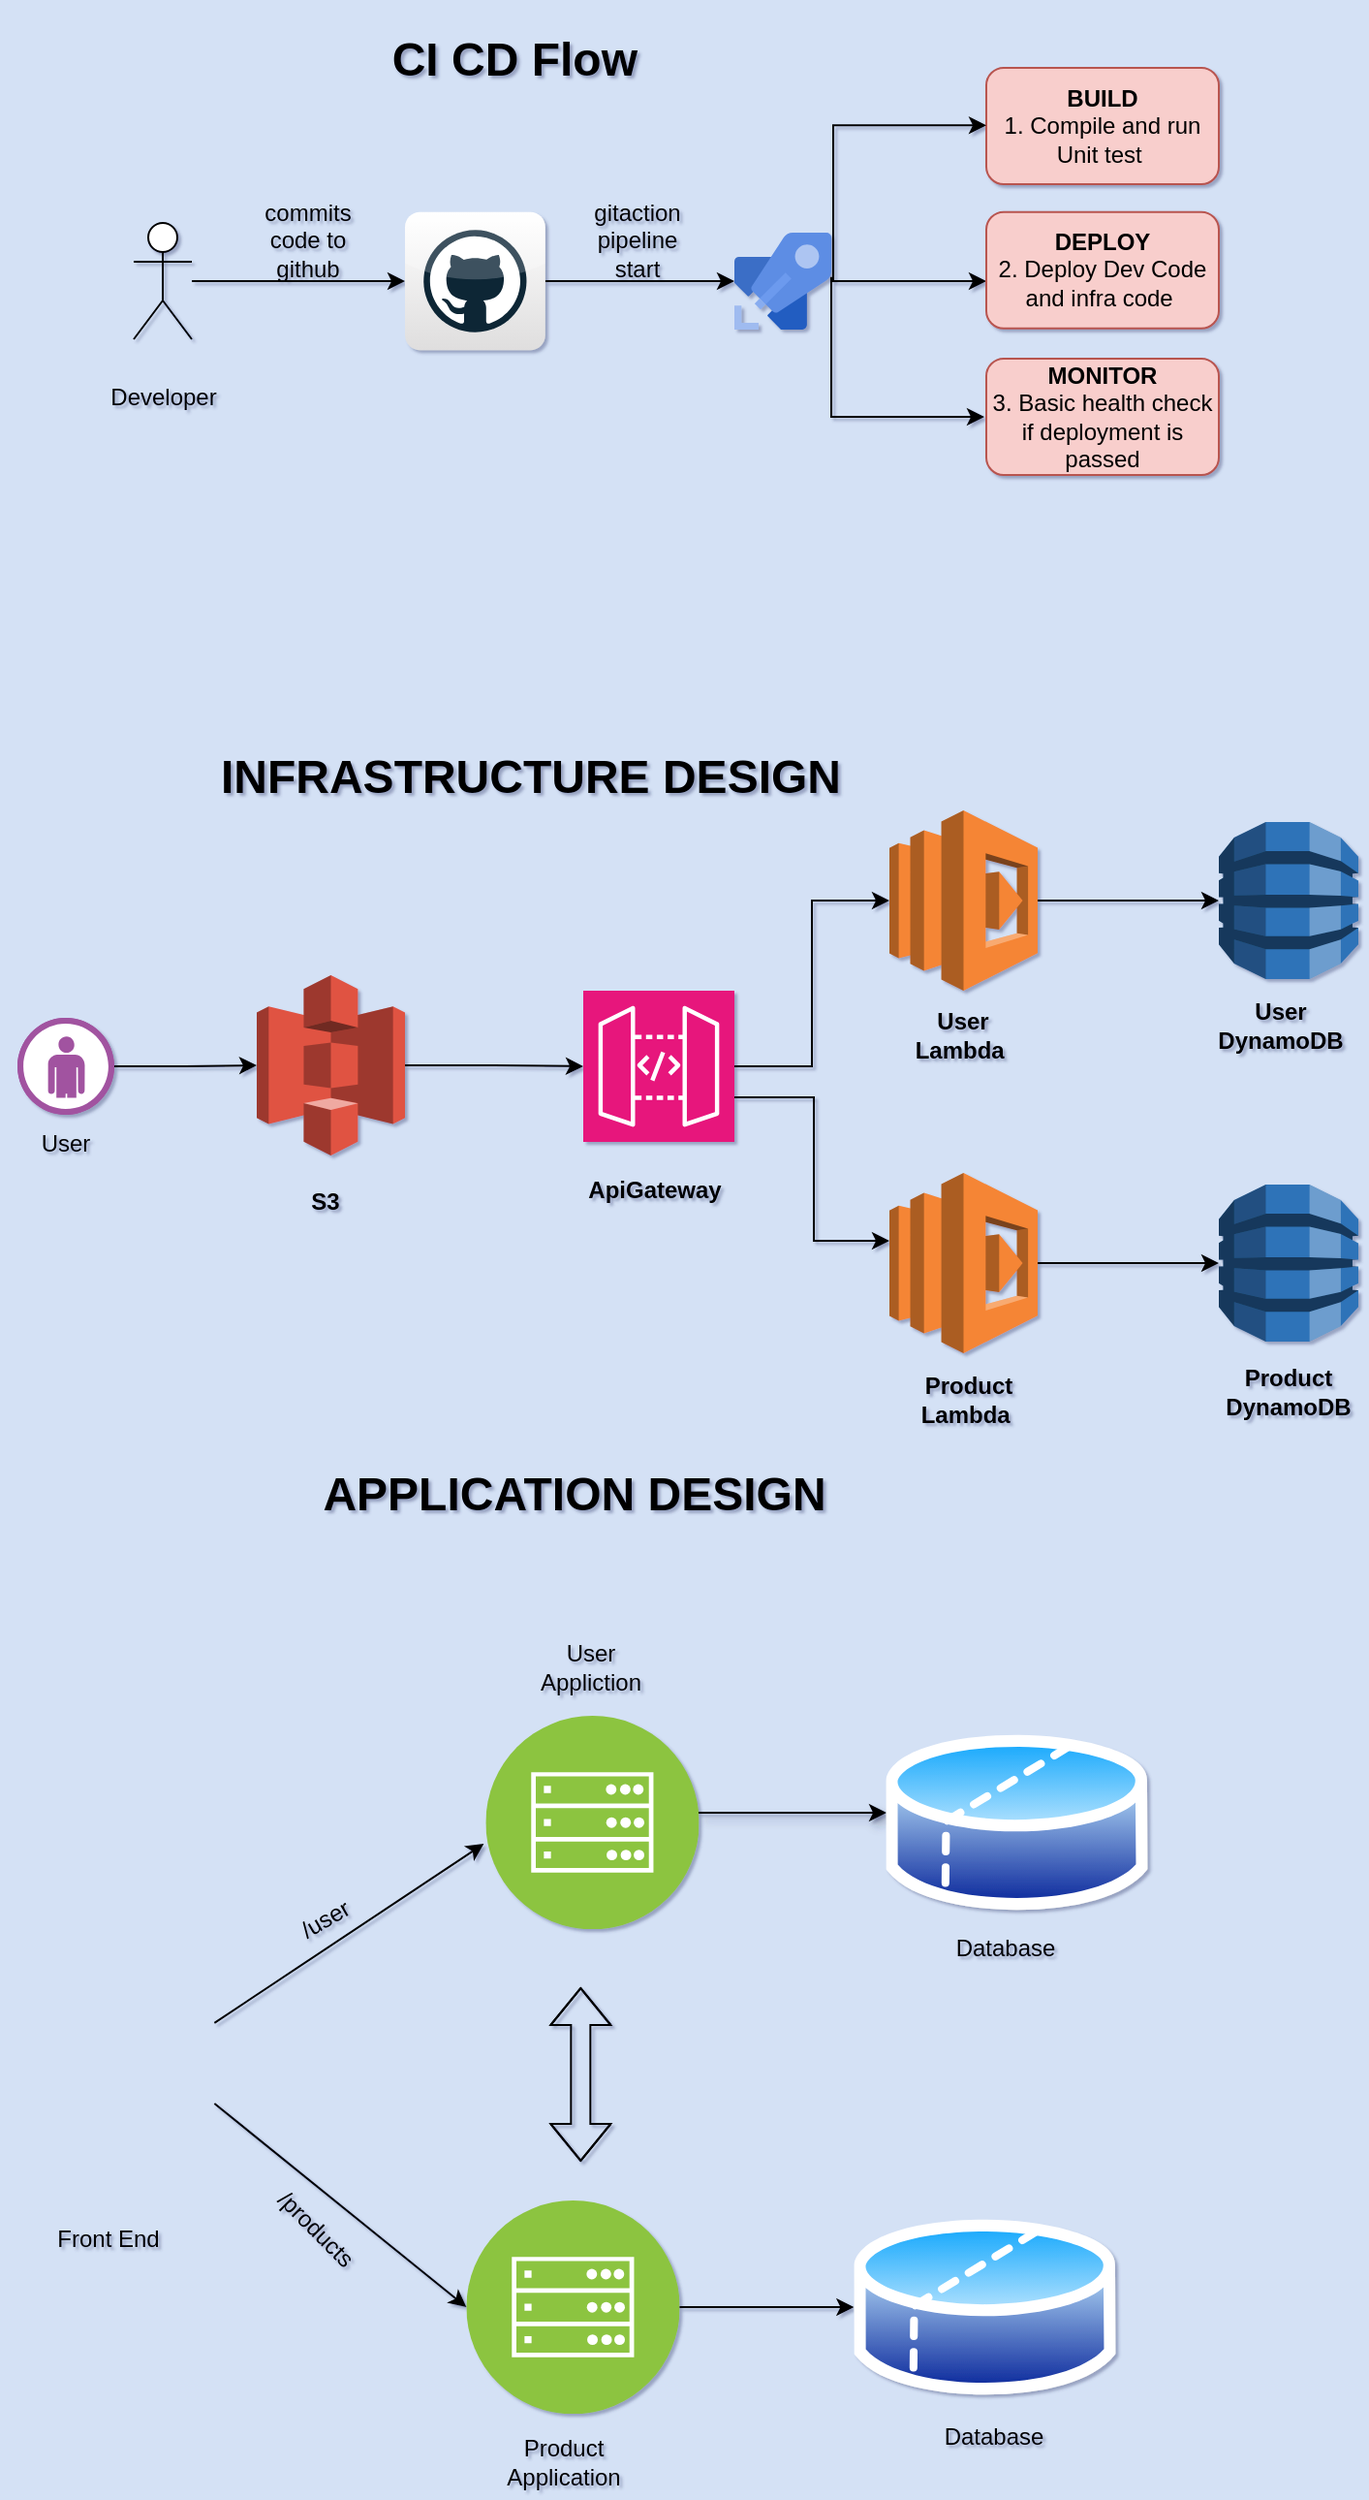 <mxfile version="22.1.21" type="github">
  <diagram name="Page-1" id="nOmrvKAAqcgd0ExhlUt-">
    <mxGraphModel dx="795" dy="442" grid="0" gridSize="10" guides="1" tooltips="1" connect="1" arrows="1" fold="1" page="0" pageScale="1" pageWidth="827" pageHeight="1169" background="#D4E1F5" math="0" shadow="1">
      <root>
        <mxCell id="0" />
        <mxCell id="1" parent="0" />
        <mxCell id="I-aTl7KBpilO7x_jXcrL-5" value="" style="edgeStyle=orthogonalEdgeStyle;rounded=0;orthogonalLoop=1;jettySize=auto;html=1;align=center;verticalAlign=middle;labelBorderColor=none;movable=0;resizable=0;rotatable=0;deletable=0;editable=0;locked=1;connectable=0;" edge="1" parent="1" source="I-aTl7KBpilO7x_jXcrL-1" target="I-aTl7KBpilO7x_jXcrL-4">
          <mxGeometry relative="1" as="geometry" />
        </mxCell>
        <mxCell id="I-aTl7KBpilO7x_jXcrL-1" value="Developer" style="shape=umlActor;verticalLabelPosition=bottom;verticalAlign=middle;html=1;outlineConnect=0;treeFolding=0;treeMoving=0;align=center;labelBorderColor=none;movable=0;resizable=0;rotatable=0;deletable=0;editable=0;locked=1;connectable=0;" vertex="1" collapsed="1" parent="1">
          <mxGeometry x="130" y="150" width="30" height="60" as="geometry" />
        </mxCell>
        <mxCell id="I-aTl7KBpilO7x_jXcrL-2" value="&lt;h1&gt;CI CD Flow&amp;nbsp;&lt;/h1&gt;&lt;p&gt;&lt;br&gt;&lt;/p&gt;" style="text;html=1;strokeColor=none;fillColor=none;spacing=5;spacingTop=-20;whiteSpace=wrap;overflow=hidden;rounded=0;align=center;verticalAlign=middle;labelBorderColor=none;movable=0;resizable=0;rotatable=0;deletable=0;editable=0;locked=1;connectable=0;" vertex="1" parent="1">
          <mxGeometry x="120" y="50" width="420" height="40" as="geometry" />
        </mxCell>
        <mxCell id="I-aTl7KBpilO7x_jXcrL-8" value="" style="edgeStyle=orthogonalEdgeStyle;rounded=0;orthogonalLoop=1;jettySize=auto;html=1;align=center;verticalAlign=middle;labelBorderColor=none;movable=0;resizable=0;rotatable=0;deletable=0;editable=0;locked=1;connectable=0;" edge="1" parent="1" source="I-aTl7KBpilO7x_jXcrL-4" target="I-aTl7KBpilO7x_jXcrL-7">
          <mxGeometry relative="1" as="geometry" />
        </mxCell>
        <mxCell id="I-aTl7KBpilO7x_jXcrL-4" value="" style="dashed=0;outlineConnect=0;html=1;align=center;labelPosition=center;verticalLabelPosition=bottom;verticalAlign=middle;shape=mxgraph.webicons.github;gradientColor=#DFDEDE;labelBorderColor=none;movable=1;resizable=1;rotatable=1;deletable=1;editable=1;locked=0;connectable=1;" vertex="1" parent="1">
          <mxGeometry x="270" y="144.4" width="72.4" height="71.2" as="geometry" />
        </mxCell>
        <mxCell id="I-aTl7KBpilO7x_jXcrL-6" value="commits code to github" style="text;html=1;strokeColor=none;fillColor=none;align=center;verticalAlign=middle;whiteSpace=wrap;rounded=0;labelBorderColor=none;movable=0;resizable=0;rotatable=0;deletable=0;editable=0;locked=1;connectable=0;" vertex="1" parent="1">
          <mxGeometry x="190" y="144.4" width="60" height="30" as="geometry" />
        </mxCell>
        <mxCell id="I-aTl7KBpilO7x_jXcrL-15" value="" style="edgeStyle=orthogonalEdgeStyle;rounded=0;orthogonalLoop=1;jettySize=auto;html=1;align=center;verticalAlign=middle;labelBorderColor=none;movable=0;resizable=0;rotatable=0;deletable=0;editable=0;locked=1;connectable=0;" edge="1" parent="1" source="I-aTl7KBpilO7x_jXcrL-7" target="I-aTl7KBpilO7x_jXcrL-11">
          <mxGeometry relative="1" as="geometry">
            <Array as="points">
              <mxPoint x="550" y="180" />
              <mxPoint x="550" y="180" />
            </Array>
          </mxGeometry>
        </mxCell>
        <mxCell id="I-aTl7KBpilO7x_jXcrL-7" value="" style="image;aspect=fixed;html=1;points=[];align=center;fontSize=12;image=img/lib/mscae/Azure_Pipelines.svg;verticalAlign=middle;labelBorderColor=none;movable=0;resizable=0;rotatable=0;deletable=0;editable=0;locked=1;connectable=0;" vertex="1" parent="1">
          <mxGeometry x="440" y="155" width="50" height="50" as="geometry" />
        </mxCell>
        <mxCell id="I-aTl7KBpilO7x_jXcrL-9" value="gitaction pipeline start" style="text;html=1;strokeColor=none;fillColor=none;align=center;verticalAlign=middle;whiteSpace=wrap;rounded=0;labelBorderColor=none;movable=0;resizable=0;rotatable=0;deletable=0;editable=0;locked=1;connectable=0;" vertex="1" parent="1">
          <mxGeometry x="360" y="144.4" width="60" height="30" as="geometry" />
        </mxCell>
        <mxCell id="I-aTl7KBpilO7x_jXcrL-10" value="&lt;b&gt;BUILD&lt;/b&gt;&lt;br&gt;1. Compile and run Unit test&amp;nbsp;" style="rounded=1;whiteSpace=wrap;html=1;fillColor=#f8cecc;strokeColor=#b85450;align=center;verticalAlign=middle;labelBorderColor=none;movable=0;resizable=0;rotatable=0;deletable=0;editable=0;locked=1;connectable=0;" vertex="1" parent="1">
          <mxGeometry x="570" y="70" width="120" height="60" as="geometry" />
        </mxCell>
        <mxCell id="I-aTl7KBpilO7x_jXcrL-11" value="&lt;b&gt;DEPLOY&lt;/b&gt;&lt;br&gt;2. Deploy Dev Code and infra code&amp;nbsp;" style="rounded=1;whiteSpace=wrap;html=1;fillColor=#f8cecc;strokeColor=#b85450;align=center;verticalAlign=middle;labelBorderColor=none;movable=0;resizable=0;rotatable=0;deletable=0;editable=0;locked=1;connectable=0;" vertex="1" parent="1">
          <mxGeometry x="570" y="144.4" width="120" height="60" as="geometry" />
        </mxCell>
        <mxCell id="I-aTl7KBpilO7x_jXcrL-12" value="&lt;b&gt;MONITOR&lt;/b&gt;&lt;br&gt;3. Basic health check if deployment is passed" style="rounded=1;whiteSpace=wrap;html=1;fillColor=#f8cecc;strokeColor=#b85450;align=center;verticalAlign=middle;labelBorderColor=none;movable=0;resizable=0;rotatable=0;deletable=0;editable=0;locked=1;connectable=0;" vertex="1" parent="1">
          <mxGeometry x="570" y="220" width="120" height="60" as="geometry" />
        </mxCell>
        <mxCell id="I-aTl7KBpilO7x_jXcrL-16" value="" style="edgeStyle=orthogonalEdgeStyle;rounded=0;orthogonalLoop=1;jettySize=auto;html=1;align=center;verticalAlign=middle;labelBorderColor=none;movable=0;resizable=0;rotatable=0;deletable=0;editable=0;locked=1;connectable=0;" edge="1" parent="1">
          <mxGeometry relative="1" as="geometry">
            <mxPoint x="491" y="180" as="sourcePoint" />
            <mxPoint x="570" y="99.62" as="targetPoint" />
            <Array as="points">
              <mxPoint x="491" y="100" />
            </Array>
          </mxGeometry>
        </mxCell>
        <mxCell id="I-aTl7KBpilO7x_jXcrL-17" value="" style="edgeStyle=orthogonalEdgeStyle;rounded=0;orthogonalLoop=1;jettySize=auto;html=1;exitX=1.02;exitY=0.468;exitDx=0;exitDy=0;exitPerimeter=0;align=center;verticalAlign=middle;labelBorderColor=none;movable=0;resizable=0;rotatable=0;deletable=0;editable=0;locked=1;connectable=0;" edge="1" parent="1" source="I-aTl7KBpilO7x_jXcrL-7">
          <mxGeometry relative="1" as="geometry">
            <mxPoint x="490" y="330.38" as="sourcePoint" />
            <mxPoint x="569" y="250" as="targetPoint" />
            <Array as="points">
              <mxPoint x="490" y="178" />
              <mxPoint x="490" y="250" />
            </Array>
          </mxGeometry>
        </mxCell>
        <mxCell id="I-aTl7KBpilO7x_jXcrL-19" value="&lt;h1&gt;INFRASTRUCTURE DESIGN&lt;/h1&gt;&lt;p&gt;&lt;br&gt;&lt;/p&gt;" style="text;html=1;strokeColor=none;fillColor=none;spacing=5;spacingTop=-20;whiteSpace=wrap;overflow=hidden;rounded=0;align=center;verticalAlign=middle;labelBorderColor=none;movable=0;resizable=0;rotatable=0;deletable=0;editable=0;locked=1;connectable=0;" vertex="1" parent="1">
          <mxGeometry x="170" y="420" width="330" height="40" as="geometry" />
        </mxCell>
        <mxCell id="I-aTl7KBpilO7x_jXcrL-23" value="" style="edgeStyle=orthogonalEdgeStyle;rounded=0;orthogonalLoop=1;jettySize=auto;html=1;align=center;verticalAlign=middle;labelBorderColor=none;movable=0;resizable=0;rotatable=0;deletable=0;editable=0;locked=1;connectable=0;" edge="1" parent="1" source="I-aTl7KBpilO7x_jXcrL-20" target="I-aTl7KBpilO7x_jXcrL-22">
          <mxGeometry relative="1" as="geometry" />
        </mxCell>
        <mxCell id="I-aTl7KBpilO7x_jXcrL-20" value="" style="verticalLabelPosition=bottom;html=1;fillColor=#A153A0;strokeColor=#ffffff;verticalAlign=middle;align=center;points=[[0,0.5,0],[0.125,0.25,0],[0.25,0,0],[0.5,0,0],[0.75,0,0],[0.875,0.25,0],[1,0.5,0],[0.875,0.75,0],[0.75,1,0],[0.5,1,0],[0.125,0.75,0]];pointerEvents=1;shape=mxgraph.cisco_safe.compositeIcon;bgIcon=ellipse;resIcon=mxgraph.cisco_safe.design.user;labelBorderColor=none;movable=0;resizable=0;rotatable=0;deletable=0;editable=0;locked=1;connectable=0;" vertex="1" parent="1">
          <mxGeometry x="70" y="560" width="50" height="50" as="geometry" />
        </mxCell>
        <mxCell id="I-aTl7KBpilO7x_jXcrL-21" value="User" style="text;html=1;strokeColor=none;fillColor=none;align=center;verticalAlign=middle;whiteSpace=wrap;rounded=0;labelBorderColor=none;movable=0;resizable=0;rotatable=0;deletable=0;editable=0;locked=1;connectable=0;" vertex="1" parent="1">
          <mxGeometry x="65" y="610" width="60" height="30" as="geometry" />
        </mxCell>
        <mxCell id="I-aTl7KBpilO7x_jXcrL-25" value="" style="edgeStyle=orthogonalEdgeStyle;rounded=0;orthogonalLoop=1;jettySize=auto;html=1;align=center;verticalAlign=middle;labelBorderColor=none;movable=0;resizable=0;rotatable=0;deletable=0;editable=0;locked=1;connectable=0;" edge="1" parent="1" source="I-aTl7KBpilO7x_jXcrL-22" target="I-aTl7KBpilO7x_jXcrL-24">
          <mxGeometry relative="1" as="geometry" />
        </mxCell>
        <mxCell id="I-aTl7KBpilO7x_jXcrL-22" value="" style="outlineConnect=0;dashed=0;verticalLabelPosition=bottom;verticalAlign=middle;align=center;html=1;shape=mxgraph.aws3.s3;fillColor=#E05243;gradientColor=none;labelBorderColor=none;movable=0;resizable=0;rotatable=0;deletable=0;editable=0;locked=1;connectable=0;" vertex="1" parent="1">
          <mxGeometry x="193.5" y="538" width="76.5" height="93" as="geometry" />
        </mxCell>
        <mxCell id="I-aTl7KBpilO7x_jXcrL-28" value="" style="edgeStyle=orthogonalEdgeStyle;rounded=0;orthogonalLoop=1;jettySize=auto;html=1;align=center;verticalAlign=middle;labelBorderColor=none;movable=0;resizable=0;rotatable=0;deletable=0;editable=0;locked=1;connectable=0;" edge="1" parent="1" source="I-aTl7KBpilO7x_jXcrL-24" target="I-aTl7KBpilO7x_jXcrL-26">
          <mxGeometry relative="1" as="geometry" />
        </mxCell>
        <mxCell id="I-aTl7KBpilO7x_jXcrL-24" value="" style="points=[[0,0,0],[0.25,0,0],[0.5,0,0],[0.75,0,0],[1,0,0],[0,1,0],[0.25,1,0],[0.5,1,0],[0.75,1,0],[1,1,0],[0,0.25,0],[0,0.5,0],[0,0.75,0],[1,0.25,0],[1,0.5,0],[1,0.75,0]];outlineConnect=0;fontColor=#232F3E;fillColor=#E7157B;strokeColor=#ffffff;dashed=0;verticalLabelPosition=bottom;verticalAlign=middle;align=center;html=1;fontSize=12;fontStyle=0;aspect=fixed;shape=mxgraph.aws4.resourceIcon;resIcon=mxgraph.aws4.api_gateway;labelBorderColor=none;movable=0;resizable=0;rotatable=0;deletable=0;editable=0;locked=1;connectable=0;" vertex="1" parent="1">
          <mxGeometry x="362" y="546" width="78" height="78" as="geometry" />
        </mxCell>
        <mxCell id="I-aTl7KBpilO7x_jXcrL-31" value="" style="edgeStyle=orthogonalEdgeStyle;rounded=0;orthogonalLoop=1;jettySize=auto;html=1;align=center;verticalAlign=middle;labelBorderColor=none;movable=0;resizable=0;rotatable=0;deletable=0;editable=0;locked=1;connectable=0;" edge="1" parent="1" source="I-aTl7KBpilO7x_jXcrL-26" target="I-aTl7KBpilO7x_jXcrL-30">
          <mxGeometry relative="1" as="geometry" />
        </mxCell>
        <mxCell id="I-aTl7KBpilO7x_jXcrL-26" value="" style="outlineConnect=0;dashed=0;verticalLabelPosition=bottom;verticalAlign=middle;align=center;html=1;shape=mxgraph.aws3.lambda;fillColor=#F58534;gradientColor=none;labelBorderColor=none;movable=0;resizable=0;rotatable=0;deletable=0;editable=0;locked=1;connectable=0;" vertex="1" parent="1">
          <mxGeometry x="520" y="453" width="76.5" height="93" as="geometry" />
        </mxCell>
        <mxCell id="I-aTl7KBpilO7x_jXcrL-33" value="" style="edgeStyle=orthogonalEdgeStyle;rounded=0;orthogonalLoop=1;jettySize=auto;html=1;align=center;verticalAlign=middle;labelBorderColor=none;movable=0;resizable=0;rotatable=0;deletable=0;editable=0;locked=1;connectable=0;" edge="1" parent="1" source="I-aTl7KBpilO7x_jXcrL-27" target="I-aTl7KBpilO7x_jXcrL-32">
          <mxGeometry relative="1" as="geometry" />
        </mxCell>
        <mxCell id="I-aTl7KBpilO7x_jXcrL-27" value="" style="outlineConnect=0;dashed=0;verticalLabelPosition=bottom;verticalAlign=middle;align=center;html=1;shape=mxgraph.aws3.lambda;fillColor=#F58534;gradientColor=none;labelBorderColor=none;movable=0;resizable=0;rotatable=0;deletable=0;editable=0;locked=1;connectable=0;" vertex="1" parent="1">
          <mxGeometry x="520" y="640" width="76.5" height="93" as="geometry" />
        </mxCell>
        <mxCell id="I-aTl7KBpilO7x_jXcrL-29" value="" style="edgeStyle=orthogonalEdgeStyle;rounded=0;orthogonalLoop=1;jettySize=auto;html=1;align=center;verticalAlign=middle;labelBorderColor=none;movable=0;resizable=0;rotatable=0;deletable=0;editable=0;locked=1;connectable=0;" edge="1" parent="1" source="I-aTl7KBpilO7x_jXcrL-24">
          <mxGeometry relative="1" as="geometry">
            <mxPoint x="450" y="600" as="sourcePoint" />
            <mxPoint x="520" y="675" as="targetPoint" />
            <Array as="points">
              <mxPoint x="481" y="601" />
              <mxPoint x="481" y="675" />
            </Array>
          </mxGeometry>
        </mxCell>
        <mxCell id="I-aTl7KBpilO7x_jXcrL-30" value="" style="outlineConnect=0;dashed=0;verticalLabelPosition=bottom;verticalAlign=middle;align=center;html=1;shape=mxgraph.aws3.dynamo_db;fillColor=#2E73B8;gradientColor=none;labelBorderColor=none;movable=0;resizable=0;rotatable=0;deletable=0;editable=0;locked=1;connectable=0;" vertex="1" parent="1">
          <mxGeometry x="690" y="459" width="72" height="81" as="geometry" />
        </mxCell>
        <mxCell id="I-aTl7KBpilO7x_jXcrL-32" value="" style="outlineConnect=0;dashed=0;verticalLabelPosition=bottom;verticalAlign=middle;align=center;html=1;shape=mxgraph.aws3.dynamo_db;fillColor=#2E73B8;gradientColor=none;labelBorderColor=none;movable=0;resizable=0;rotatable=0;deletable=0;editable=0;locked=1;connectable=0;" vertex="1" parent="1">
          <mxGeometry x="690" y="646" width="72" height="81" as="geometry" />
        </mxCell>
        <mxCell id="I-aTl7KBpilO7x_jXcrL-34" value="&lt;h1&gt;APPLICATION DESIGN&lt;/h1&gt;" style="text;html=1;strokeColor=none;fillColor=none;spacing=5;spacingTop=-20;whiteSpace=wrap;overflow=hidden;rounded=0;align=center;verticalAlign=middle;labelBorderColor=none;shadow=0;movable=0;resizable=0;rotatable=0;deletable=0;editable=0;locked=1;connectable=0;" vertex="1" parent="1">
          <mxGeometry x="180" y="790" width="355" height="40" as="geometry" />
        </mxCell>
        <mxCell id="I-aTl7KBpilO7x_jXcrL-38" value="" style="shape=image;html=1;verticalAlign=middle;verticalLabelPosition=bottom;labelBackgroundColor=#ffffff;imageAspect=0;aspect=fixed;image=https://cdn1.iconfinder.com/data/icons/seo-and-web-development-6/32/development_computer_website_check_result-128.png;align=center;labelBorderColor=none;movable=0;resizable=0;rotatable=0;deletable=0;editable=0;locked=1;connectable=0;" vertex="1" parent="1">
          <mxGeometry x="61.68" y="1060" width="110" height="110" as="geometry" />
        </mxCell>
        <mxCell id="I-aTl7KBpilO7x_jXcrL-39" value="Front End" style="text;html=1;strokeColor=none;fillColor=none;align=center;verticalAlign=middle;whiteSpace=wrap;rounded=0;labelBorderColor=none;movable=0;resizable=0;rotatable=0;deletable=0;editable=0;locked=1;connectable=0;" vertex="1" parent="1">
          <mxGeometry x="71.68" y="1170" width="90" height="40" as="geometry" />
        </mxCell>
        <mxCell id="I-aTl7KBpilO7x_jXcrL-55" value="" style="edgeStyle=orthogonalEdgeStyle;rounded=0;orthogonalLoop=1;jettySize=auto;html=1;align=center;verticalAlign=middle;labelBorderColor=none;strokeColor=default;curved=0;shadow=1;movable=0;resizable=0;rotatable=0;deletable=0;editable=0;locked=1;connectable=0;" edge="1" parent="1" source="I-aTl7KBpilO7x_jXcrL-40" target="I-aTl7KBpilO7x_jXcrL-54">
          <mxGeometry relative="1" as="geometry">
            <Array as="points">
              <mxPoint x="470" y="970" />
              <mxPoint x="470" y="970" />
            </Array>
          </mxGeometry>
        </mxCell>
        <mxCell id="I-aTl7KBpilO7x_jXcrL-40" value="" style="image;aspect=fixed;perimeter=ellipsePerimeter;html=1;align=center;shadow=0;dashed=0;fontColor=#4277BB;labelBackgroundColor=default;fontSize=12;spacingTop=3;image=img/lib/ibm/infrastructure/mobile_backend.svg;verticalAlign=middle;labelBorderColor=none;movable=0;resizable=0;rotatable=0;deletable=0;editable=0;locked=1;connectable=0;" vertex="1" parent="1">
          <mxGeometry x="311.68" y="920" width="110" height="110" as="geometry" />
        </mxCell>
        <mxCell id="I-aTl7KBpilO7x_jXcrL-57" value="" style="edgeStyle=orthogonalEdgeStyle;rounded=0;orthogonalLoop=1;jettySize=auto;html=1;align=center;verticalAlign=middle;labelBorderColor=none;movable=0;resizable=0;rotatable=0;deletable=0;editable=0;locked=1;connectable=0;" edge="1" parent="1" source="I-aTl7KBpilO7x_jXcrL-41" target="I-aTl7KBpilO7x_jXcrL-56">
          <mxGeometry relative="1" as="geometry" />
        </mxCell>
        <mxCell id="I-aTl7KBpilO7x_jXcrL-41" value="" style="image;aspect=fixed;perimeter=ellipsePerimeter;html=1;align=center;shadow=0;dashed=0;fontColor=#4277BB;labelBackgroundColor=default;fontSize=12;spacingTop=3;image=img/lib/ibm/infrastructure/mobile_backend.svg;verticalAlign=middle;labelBorderColor=none;movable=0;resizable=0;rotatable=0;deletable=0;editable=0;locked=1;connectable=0;" vertex="1" parent="1">
          <mxGeometry x="301.68" y="1170" width="110" height="110" as="geometry" />
        </mxCell>
        <mxCell id="I-aTl7KBpilO7x_jXcrL-42" value="User Appliction" style="text;html=1;strokeColor=none;fillColor=none;align=center;verticalAlign=middle;whiteSpace=wrap;rounded=0;labelBorderColor=none;movable=0;resizable=0;rotatable=0;deletable=0;editable=0;locked=1;connectable=0;" vertex="1" parent="1">
          <mxGeometry x="335.68" y="880" width="60" height="30" as="geometry" />
        </mxCell>
        <mxCell id="I-aTl7KBpilO7x_jXcrL-44" value="" style="endArrow=classic;html=1;rounded=0;entryX=-0.009;entryY=0.6;entryDx=0;entryDy=0;entryPerimeter=0;align=center;verticalAlign=middle;labelBorderColor=none;movable=0;resizable=0;rotatable=0;deletable=0;editable=0;locked=1;connectable=0;" edge="1" parent="1" source="I-aTl7KBpilO7x_jXcrL-38" target="I-aTl7KBpilO7x_jXcrL-40">
          <mxGeometry width="50" height="50" relative="1" as="geometry">
            <mxPoint x="281.68" y="1040" as="sourcePoint" />
            <mxPoint x="331.68" y="990" as="targetPoint" />
          </mxGeometry>
        </mxCell>
        <mxCell id="I-aTl7KBpilO7x_jXcrL-45" value="" style="endArrow=classic;html=1;rounded=0;entryX=0;entryY=0.5;entryDx=0;entryDy=0;align=center;verticalAlign=middle;labelBorderColor=none;movable=0;resizable=0;rotatable=0;deletable=0;editable=0;locked=1;connectable=0;" edge="1" parent="1" target="I-aTl7KBpilO7x_jXcrL-41">
          <mxGeometry width="50" height="50" relative="1" as="geometry">
            <mxPoint x="171.68" y="1120" as="sourcePoint" />
            <mxPoint x="331.68" y="990" as="targetPoint" />
          </mxGeometry>
        </mxCell>
        <mxCell id="I-aTl7KBpilO7x_jXcrL-46" value="/user" style="text;html=1;strokeColor=none;fillColor=none;align=center;verticalAlign=middle;whiteSpace=wrap;rounded=0;rotation=-30;labelBorderColor=none;movable=0;resizable=0;rotatable=0;deletable=0;editable=0;locked=1;connectable=0;" vertex="1" parent="1">
          <mxGeometry x="194.08" y="1010" width="70" height="30" as="geometry" />
        </mxCell>
        <mxCell id="I-aTl7KBpilO7x_jXcrL-47" value="/products" style="text;html=1;strokeColor=none;fillColor=none;align=center;verticalAlign=middle;whiteSpace=wrap;rounded=0;rotation=45;labelBorderColor=none;movable=0;resizable=0;rotatable=0;deletable=0;editable=0;locked=1;connectable=0;" vertex="1" parent="1">
          <mxGeometry x="194.08" y="1170" width="60" height="30" as="geometry" />
        </mxCell>
        <mxCell id="I-aTl7KBpilO7x_jXcrL-49" value="Product Application" style="text;html=1;strokeColor=none;fillColor=none;align=center;verticalAlign=middle;whiteSpace=wrap;rounded=0;labelBorderColor=none;movable=0;resizable=0;rotatable=0;deletable=0;editable=0;locked=1;connectable=0;" vertex="1" parent="1">
          <mxGeometry x="321.68" y="1290" width="60" height="30" as="geometry" />
        </mxCell>
        <mxCell id="I-aTl7KBpilO7x_jXcrL-53" value="" style="shape=flexArrow;endArrow=classic;startArrow=classic;html=1;rounded=0;align=center;verticalAlign=middle;labelBorderColor=none;movable=0;resizable=0;rotatable=0;deletable=0;editable=0;locked=1;connectable=0;" edge="1" parent="1">
          <mxGeometry width="100" height="100" relative="1" as="geometry">
            <mxPoint x="360.68" y="1150" as="sourcePoint" />
            <mxPoint x="360.68" y="1060" as="targetPoint" />
            <Array as="points">
              <mxPoint x="360.68" y="1110" />
            </Array>
          </mxGeometry>
        </mxCell>
        <mxCell id="I-aTl7KBpilO7x_jXcrL-54" value="" style="image;aspect=fixed;perimeter=ellipsePerimeter;html=1;align=center;shadow=0;dashed=0;spacingTop=3;image=img/lib/active_directory/database_partition_2.svg;verticalAlign=middle;labelBorderColor=none;movable=0;resizable=0;rotatable=0;deletable=0;editable=0;locked=1;connectable=0;" vertex="1" parent="1">
          <mxGeometry x="518.18" y="925" width="135.14" height="100" as="geometry" />
        </mxCell>
        <mxCell id="I-aTl7KBpilO7x_jXcrL-56" value="" style="image;aspect=fixed;perimeter=ellipsePerimeter;html=1;align=center;shadow=0;dashed=0;spacingTop=3;image=img/lib/active_directory/database_partition_2.svg;verticalAlign=middle;labelBorderColor=none;movable=0;resizable=0;rotatable=0;deletable=0;editable=0;locked=1;connectable=0;" vertex="1" parent="1">
          <mxGeometry x="501.68" y="1175" width="135.14" height="100" as="geometry" />
        </mxCell>
        <mxCell id="I-aTl7KBpilO7x_jXcrL-59" value="&lt;b&gt;S3&lt;/b&gt;" style="text;html=1;strokeColor=none;fillColor=none;align=center;verticalAlign=middle;whiteSpace=wrap;rounded=0;" vertex="1" parent="1">
          <mxGeometry x="199.08" y="640" width="60" height="30" as="geometry" />
        </mxCell>
        <mxCell id="I-aTl7KBpilO7x_jXcrL-60" value="&lt;b&gt;ApiGateway&lt;/b&gt;" style="text;html=1;strokeColor=none;fillColor=none;align=center;verticalAlign=middle;whiteSpace=wrap;rounded=0;" vertex="1" parent="1">
          <mxGeometry x="369" y="634" width="60" height="30" as="geometry" />
        </mxCell>
        <mxCell id="I-aTl7KBpilO7x_jXcrL-61" value="&lt;b&gt;User Lambda&amp;nbsp;&lt;/b&gt;" style="text;html=1;strokeColor=none;fillColor=none;align=center;verticalAlign=middle;whiteSpace=wrap;rounded=0;" vertex="1" parent="1">
          <mxGeometry x="528.25" y="554" width="60" height="30" as="geometry" />
        </mxCell>
        <mxCell id="I-aTl7KBpilO7x_jXcrL-62" value="&lt;b&gt;Product Lambda&amp;nbsp;&lt;/b&gt;" style="text;html=1;strokeColor=none;fillColor=none;align=center;verticalAlign=middle;whiteSpace=wrap;rounded=0;" vertex="1" parent="1">
          <mxGeometry x="531" y="741" width="60" height="31" as="geometry" />
        </mxCell>
        <mxCell id="I-aTl7KBpilO7x_jXcrL-63" value="&lt;b&gt;User DynamoDB&lt;/b&gt;" style="text;html=1;strokeColor=none;fillColor=none;align=center;verticalAlign=middle;whiteSpace=wrap;rounded=0;" vertex="1" parent="1">
          <mxGeometry x="692" y="549" width="60" height="30" as="geometry" />
        </mxCell>
        <mxCell id="I-aTl7KBpilO7x_jXcrL-64" value="&lt;b&gt;Product&lt;br&gt;DynamoDB&lt;/b&gt;" style="text;html=1;strokeColor=none;fillColor=none;align=center;verticalAlign=middle;whiteSpace=wrap;rounded=0;" vertex="1" parent="1">
          <mxGeometry x="696" y="738" width="60" height="30" as="geometry" />
        </mxCell>
        <mxCell id="I-aTl7KBpilO7x_jXcrL-65" value="Database" style="text;html=1;strokeColor=none;fillColor=none;align=center;verticalAlign=middle;whiteSpace=wrap;rounded=0;" vertex="1" parent="1">
          <mxGeometry x="550" y="1025" width="60" height="30" as="geometry" />
        </mxCell>
        <mxCell id="I-aTl7KBpilO7x_jXcrL-66" value="Database" style="text;html=1;strokeColor=none;fillColor=none;align=center;verticalAlign=middle;whiteSpace=wrap;rounded=0;" vertex="1" parent="1">
          <mxGeometry x="544" y="1277" width="60" height="30" as="geometry" />
        </mxCell>
      </root>
    </mxGraphModel>
  </diagram>
</mxfile>
